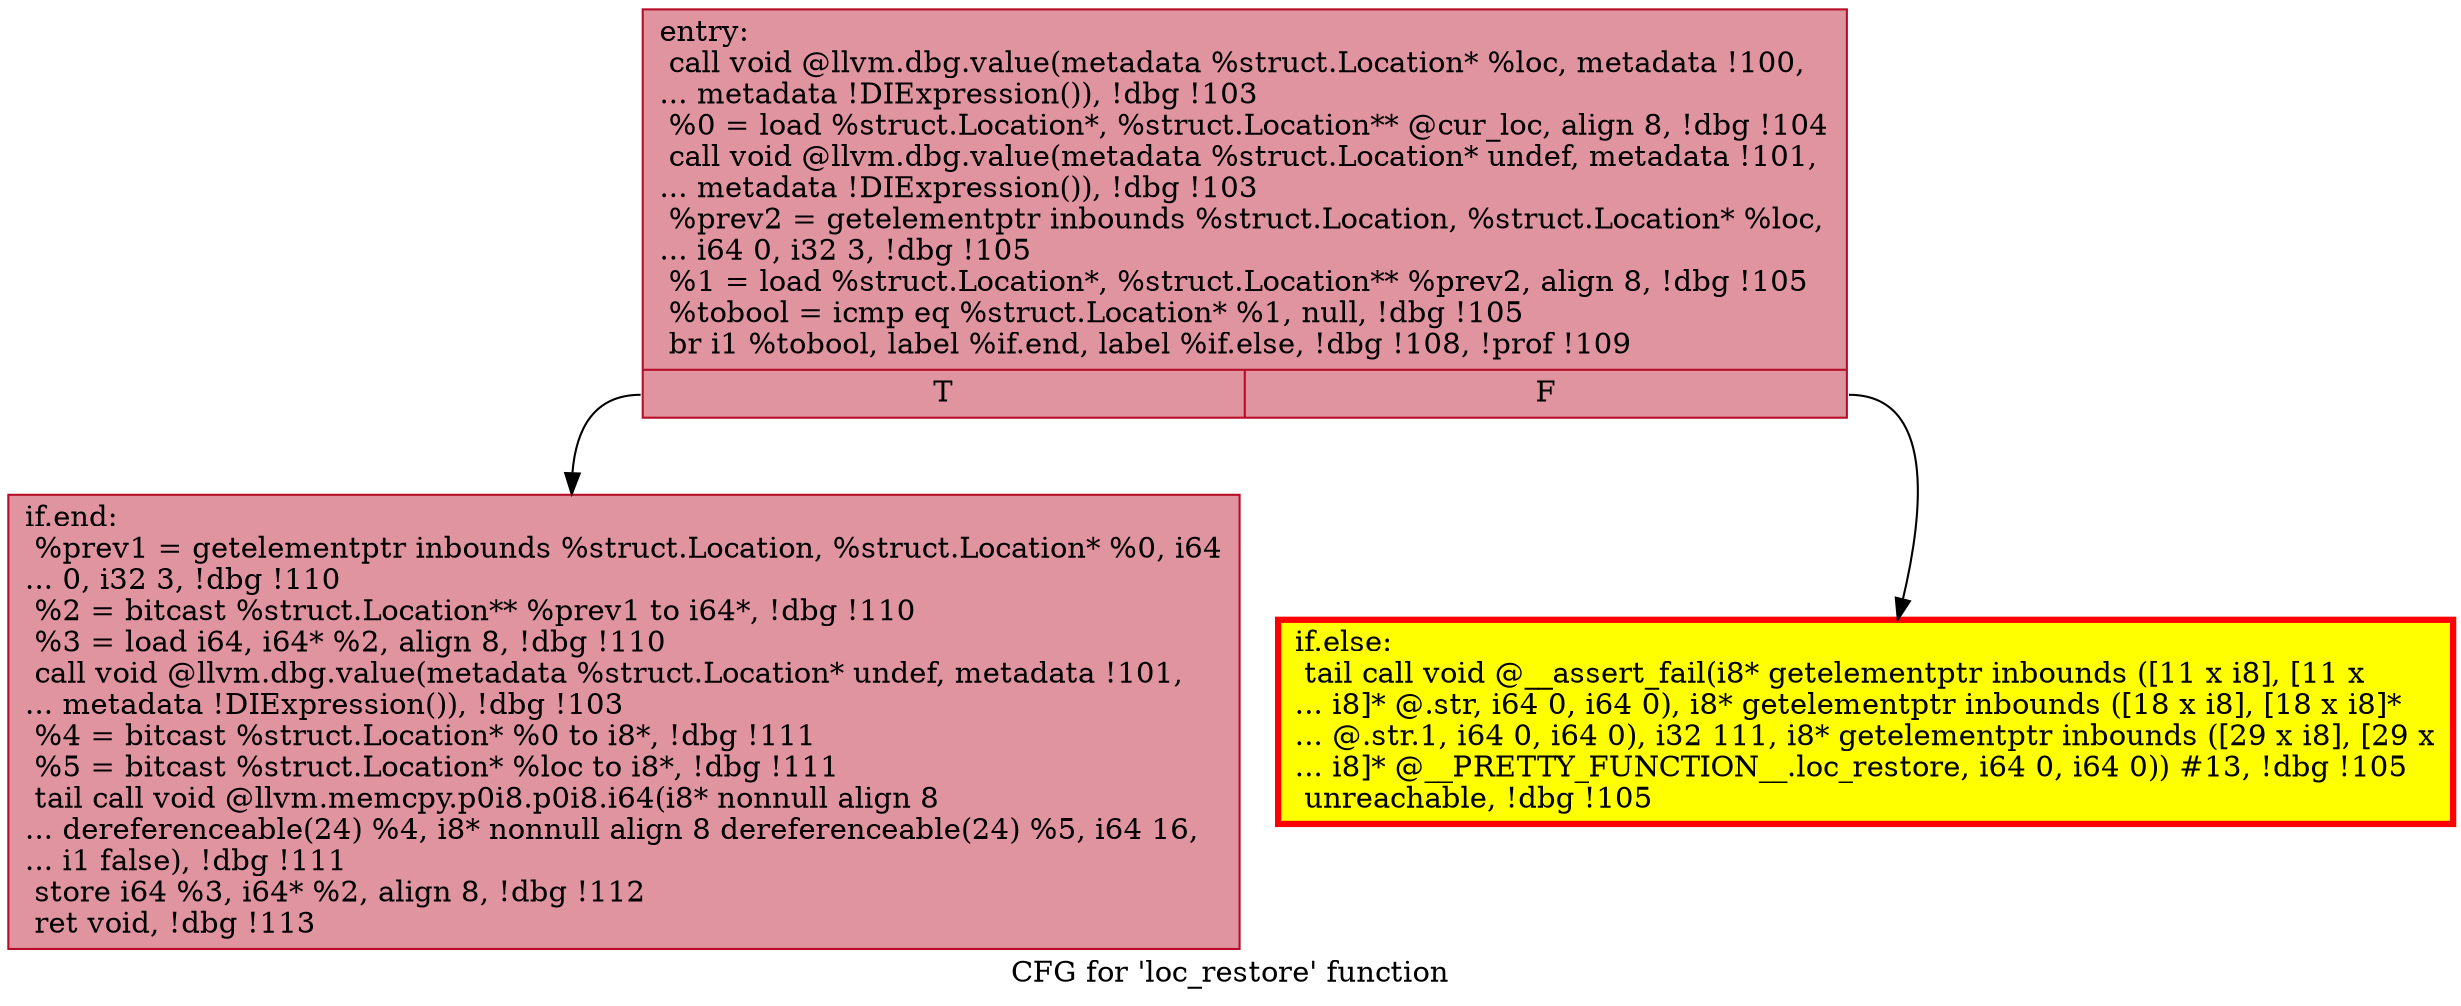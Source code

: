 digraph "CFG for 'loc_restore' function" {
	label="CFG for 'loc_restore' function";

	Node0x55915b5bb930 [shape=record,color="#b70d28ff", style=filled, fillcolor="#b70d2870",label="{entry:\l  call void @llvm.dbg.value(metadata %struct.Location* %loc, metadata !100,\l... metadata !DIExpression()), !dbg !103\l  %0 = load %struct.Location*, %struct.Location** @cur_loc, align 8, !dbg !104\l  call void @llvm.dbg.value(metadata %struct.Location* undef, metadata !101,\l... metadata !DIExpression()), !dbg !103\l  %prev2 = getelementptr inbounds %struct.Location, %struct.Location* %loc,\l... i64 0, i32 3, !dbg !105\l  %1 = load %struct.Location*, %struct.Location** %prev2, align 8, !dbg !105\l  %tobool = icmp eq %struct.Location* %1, null, !dbg !105\l  br i1 %tobool, label %if.end, label %if.else, !dbg !108, !prof !109\l|{<s0>T|<s1>F}}"];
	Node0x55915b5bb930:s0 -> Node0x55915b5be5a0;
	Node0x55915b5bb930:s1 -> Node0x55915b5be5f0;
	Node0x55915b5be5f0 [shape=record,penwidth=3.0, style="filled", color="red", fillcolor="yellow",label="{if.else:                                          \l  tail call void @__assert_fail(i8* getelementptr inbounds ([11 x i8], [11 x\l... i8]* @.str, i64 0, i64 0), i8* getelementptr inbounds ([18 x i8], [18 x i8]*\l... @.str.1, i64 0, i64 0), i32 111, i8* getelementptr inbounds ([29 x i8], [29 x\l... i8]* @__PRETTY_FUNCTION__.loc_restore, i64 0, i64 0)) #13, !dbg !105\l  unreachable, !dbg !105\l}"];
	Node0x55915b5be5a0 [shape=record,color="#b70d28ff", style=filled, fillcolor="#b70d2870",label="{if.end:                                           \l  %prev1 = getelementptr inbounds %struct.Location, %struct.Location* %0, i64\l... 0, i32 3, !dbg !110\l  %2 = bitcast %struct.Location** %prev1 to i64*, !dbg !110\l  %3 = load i64, i64* %2, align 8, !dbg !110\l  call void @llvm.dbg.value(metadata %struct.Location* undef, metadata !101,\l... metadata !DIExpression()), !dbg !103\l  %4 = bitcast %struct.Location* %0 to i8*, !dbg !111\l  %5 = bitcast %struct.Location* %loc to i8*, !dbg !111\l  tail call void @llvm.memcpy.p0i8.p0i8.i64(i8* nonnull align 8\l... dereferenceable(24) %4, i8* nonnull align 8 dereferenceable(24) %5, i64 16,\l... i1 false), !dbg !111\l  store i64 %3, i64* %2, align 8, !dbg !112\l  ret void, !dbg !113\l}"];
}
